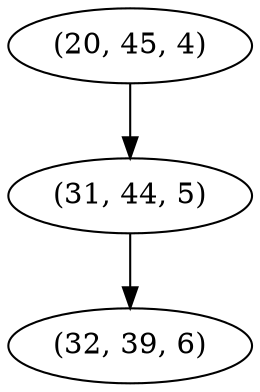 digraph tree {
    "(20, 45, 4)";
    "(31, 44, 5)";
    "(32, 39, 6)";
    "(20, 45, 4)" -> "(31, 44, 5)";
    "(31, 44, 5)" -> "(32, 39, 6)";
}
